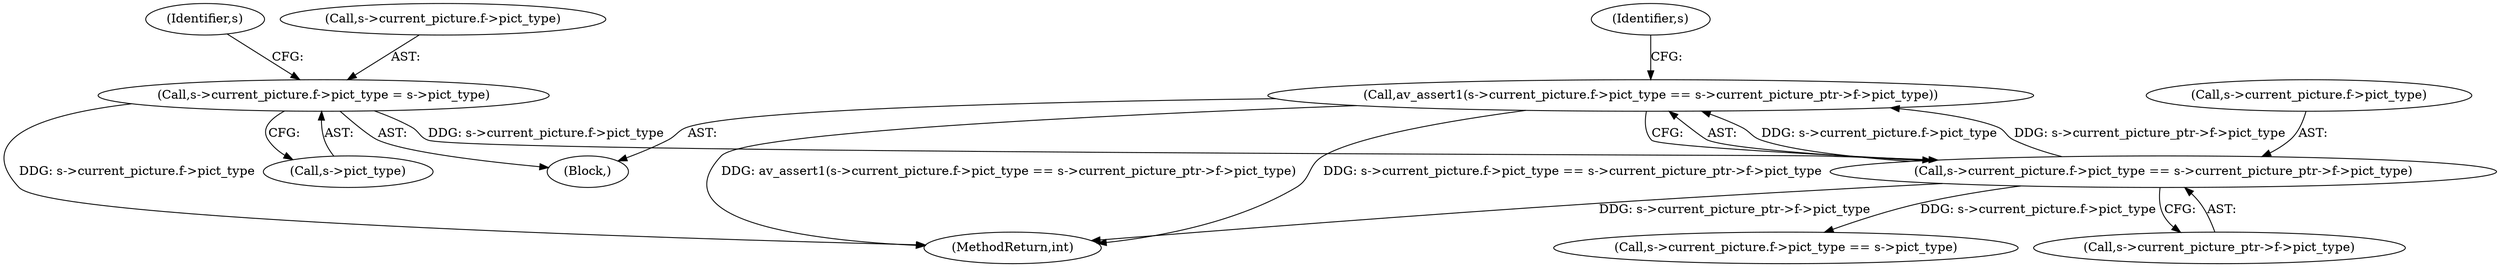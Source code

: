 digraph "0_FFmpeg_bd27a9364ca274ca97f1df6d984e88a0700fb235_0@API" {
"1001233" [label="(Call,av_assert1(s->current_picture.f->pict_type == s->current_picture_ptr->f->pict_type))"];
"1001234" [label="(Call,s->current_picture.f->pict_type == s->current_picture_ptr->f->pict_type)"];
"1000778" [label="(Call,s->current_picture.f->pict_type = s->pict_type)"];
"1001235" [label="(Call,s->current_picture.f->pict_type)"];
"1000778" [label="(Call,s->current_picture.f->pict_type = s->pict_type)"];
"1001242" [label="(Call,s->current_picture_ptr->f->pict_type)"];
"1001234" [label="(Call,s->current_picture.f->pict_type == s->current_picture_ptr->f->pict_type)"];
"1001254" [label="(Identifier,s)"];
"1001233" [label="(Call,av_assert1(s->current_picture.f->pict_type == s->current_picture_ptr->f->pict_type))"];
"1001250" [label="(Call,s->current_picture.f->pict_type == s->pict_type)"];
"1000786" [label="(Call,s->pict_type)"];
"1000793" [label="(Identifier,s)"];
"1000115" [label="(Block,)"];
"1001474" [label="(MethodReturn,int)"];
"1000779" [label="(Call,s->current_picture.f->pict_type)"];
"1001233" -> "1000115"  [label="AST: "];
"1001233" -> "1001234"  [label="CFG: "];
"1001234" -> "1001233"  [label="AST: "];
"1001254" -> "1001233"  [label="CFG: "];
"1001233" -> "1001474"  [label="DDG: av_assert1(s->current_picture.f->pict_type == s->current_picture_ptr->f->pict_type)"];
"1001233" -> "1001474"  [label="DDG: s->current_picture.f->pict_type == s->current_picture_ptr->f->pict_type"];
"1001234" -> "1001233"  [label="DDG: s->current_picture.f->pict_type"];
"1001234" -> "1001233"  [label="DDG: s->current_picture_ptr->f->pict_type"];
"1001234" -> "1001242"  [label="CFG: "];
"1001235" -> "1001234"  [label="AST: "];
"1001242" -> "1001234"  [label="AST: "];
"1001234" -> "1001474"  [label="DDG: s->current_picture_ptr->f->pict_type"];
"1000778" -> "1001234"  [label="DDG: s->current_picture.f->pict_type"];
"1001234" -> "1001250"  [label="DDG: s->current_picture.f->pict_type"];
"1000778" -> "1000115"  [label="AST: "];
"1000778" -> "1000786"  [label="CFG: "];
"1000779" -> "1000778"  [label="AST: "];
"1000786" -> "1000778"  [label="AST: "];
"1000793" -> "1000778"  [label="CFG: "];
"1000778" -> "1001474"  [label="DDG: s->current_picture.f->pict_type"];
}
